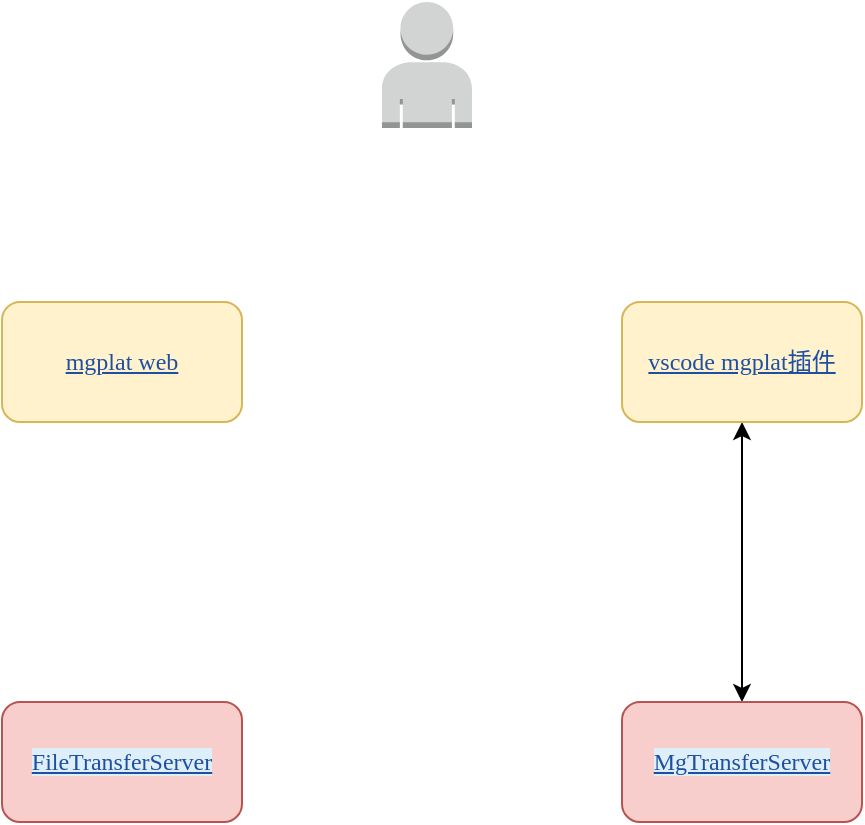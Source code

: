 <mxfile version="15.0.2" type="github">
  <diagram id="CX8xROLG4qJBpS7ueyeK" name="第 1 页">
    <mxGraphModel dx="2062" dy="1098" grid="1" gridSize="10" guides="1" tooltips="1" connect="1" arrows="1" fold="1" page="1" pageScale="1" pageWidth="827" pageHeight="1169" math="0" shadow="0">
      <root>
        <mxCell id="0" />
        <mxCell id="1" parent="0" />
        <mxCell id="2" value="&lt;a style=&quot;color: rgb(30 , 80 , 162) ; font-family: &amp;#34;tahoma&amp;#34; , &amp;#34;simsun&amp;#34; ; text-align: left&quot;&gt;mgplat web&lt;br&gt;&lt;/a&gt;" style="whiteSpace=wrap;html=1;fillColor=#fff2cc;strokeColor=#d6b656;rounded=1;" parent="1" vertex="1">
          <mxGeometry x="160" y="220" width="120" height="60" as="geometry" />
        </mxCell>
        <mxCell id="EuJE46RZJOW4vk_XAPND-6" style="edgeStyle=orthogonalEdgeStyle;rounded=0;orthogonalLoop=1;jettySize=auto;html=1;exitX=0.5;exitY=1;exitDx=0;exitDy=0;entryX=0.5;entryY=0;entryDx=0;entryDy=0;startArrow=classic;startFill=1;" edge="1" parent="1" source="3" target="4">
          <mxGeometry relative="1" as="geometry" />
        </mxCell>
        <mxCell id="3" value="&lt;a style=&quot;color: rgb(30 , 80 , 162) ; font-family: &amp;#34;tahoma&amp;#34; , &amp;#34;simsun&amp;#34; ; text-align: left&quot;&gt;vscode mgplat插件&lt;br&gt;&lt;/a&gt;" style="whiteSpace=wrap;html=1;fillColor=#fff2cc;strokeColor=#d6b656;rounded=1;" parent="1" vertex="1">
          <mxGeometry x="470" y="220" width="120" height="60" as="geometry" />
        </mxCell>
        <mxCell id="4" value="&lt;a style=&quot;color: rgb(30 , 80 , 162) ; font-family: &amp;#34;tahoma&amp;#34; , &amp;#34;simsun&amp;#34; ; text-align: left&quot;&gt;&lt;a style=&quot;color: rgb(30 , 80 , 162) ; font-family: &amp;#34;tahoma&amp;#34; , &amp;#34;simsun&amp;#34; ; background-color: rgb(223 , 239 , 249) ; cursor: pointer&quot;&gt;MgTransferServer&lt;/a&gt;&lt;br&gt;&lt;/a&gt;" style="whiteSpace=wrap;html=1;fillColor=#f8cecc;strokeColor=#b85450;rounded=1;" parent="1" vertex="1">
          <mxGeometry x="470" y="420" width="120" height="60" as="geometry" />
        </mxCell>
        <mxCell id="5" value="&lt;a style=&quot;color: rgb(30 , 80 , 162) ; font-family: &amp;#34;tahoma&amp;#34; , &amp;#34;simsun&amp;#34; ; text-align: left&quot;&gt;&lt;a style=&quot;color: rgb(30 , 80 , 162) ; font-family: &amp;#34;tahoma&amp;#34; , &amp;#34;simsun&amp;#34; ; background-color: rgb(223 , 239 , 249) ; cursor: pointer&quot;&gt;FileTransferServer&lt;/a&gt;&lt;br&gt;&lt;/a&gt;" style="whiteSpace=wrap;html=1;fillColor=#f8cecc;strokeColor=#b85450;rounded=1;" parent="1" vertex="1">
          <mxGeometry x="160" y="420" width="120" height="60" as="geometry" />
        </mxCell>
        <mxCell id="6" value="" style="outlineConnect=0;dashed=0;verticalLabelPosition=bottom;verticalAlign=top;align=center;html=1;shape=mxgraph.aws3.user;fillColor=#D2D3D3;gradientColor=none;rounded=1;" parent="1" vertex="1">
          <mxGeometry x="350" y="70" width="45" height="63" as="geometry" />
        </mxCell>
      </root>
    </mxGraphModel>
  </diagram>
</mxfile>
